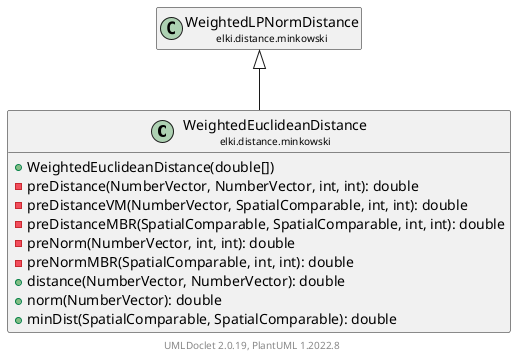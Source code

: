 @startuml
    remove .*\.(Instance|Par|Parameterizer|Factory)$
    set namespaceSeparator none
    hide empty fields
    hide empty methods

    class "<size:14>WeightedEuclideanDistance\n<size:10>elki.distance.minkowski" as elki.distance.minkowski.WeightedEuclideanDistance [[WeightedEuclideanDistance.html]] {
        +WeightedEuclideanDistance(double[])
        -preDistance(NumberVector, NumberVector, int, int): double
        -preDistanceVM(NumberVector, SpatialComparable, int, int): double
        -preDistanceMBR(SpatialComparable, SpatialComparable, int, int): double
        -preNorm(NumberVector, int, int): double
        -preNormMBR(SpatialComparable, int, int): double
        +distance(NumberVector, NumberVector): double
        +norm(NumberVector): double
        +minDist(SpatialComparable, SpatialComparable): double
    }

    class "<size:14>WeightedLPNormDistance\n<size:10>elki.distance.minkowski" as elki.distance.minkowski.WeightedLPNormDistance [[WeightedLPNormDistance.html]]
    class "<size:14>WeightedEuclideanDistance.Par\n<size:10>elki.distance.minkowski" as elki.distance.minkowski.WeightedEuclideanDistance.Par [[WeightedEuclideanDistance.Par.html]]

    elki.distance.minkowski.WeightedLPNormDistance <|-- elki.distance.minkowski.WeightedEuclideanDistance
    elki.distance.minkowski.WeightedEuclideanDistance +-- elki.distance.minkowski.WeightedEuclideanDistance.Par

    center footer UMLDoclet 2.0.19, PlantUML 1.2022.8
@enduml

